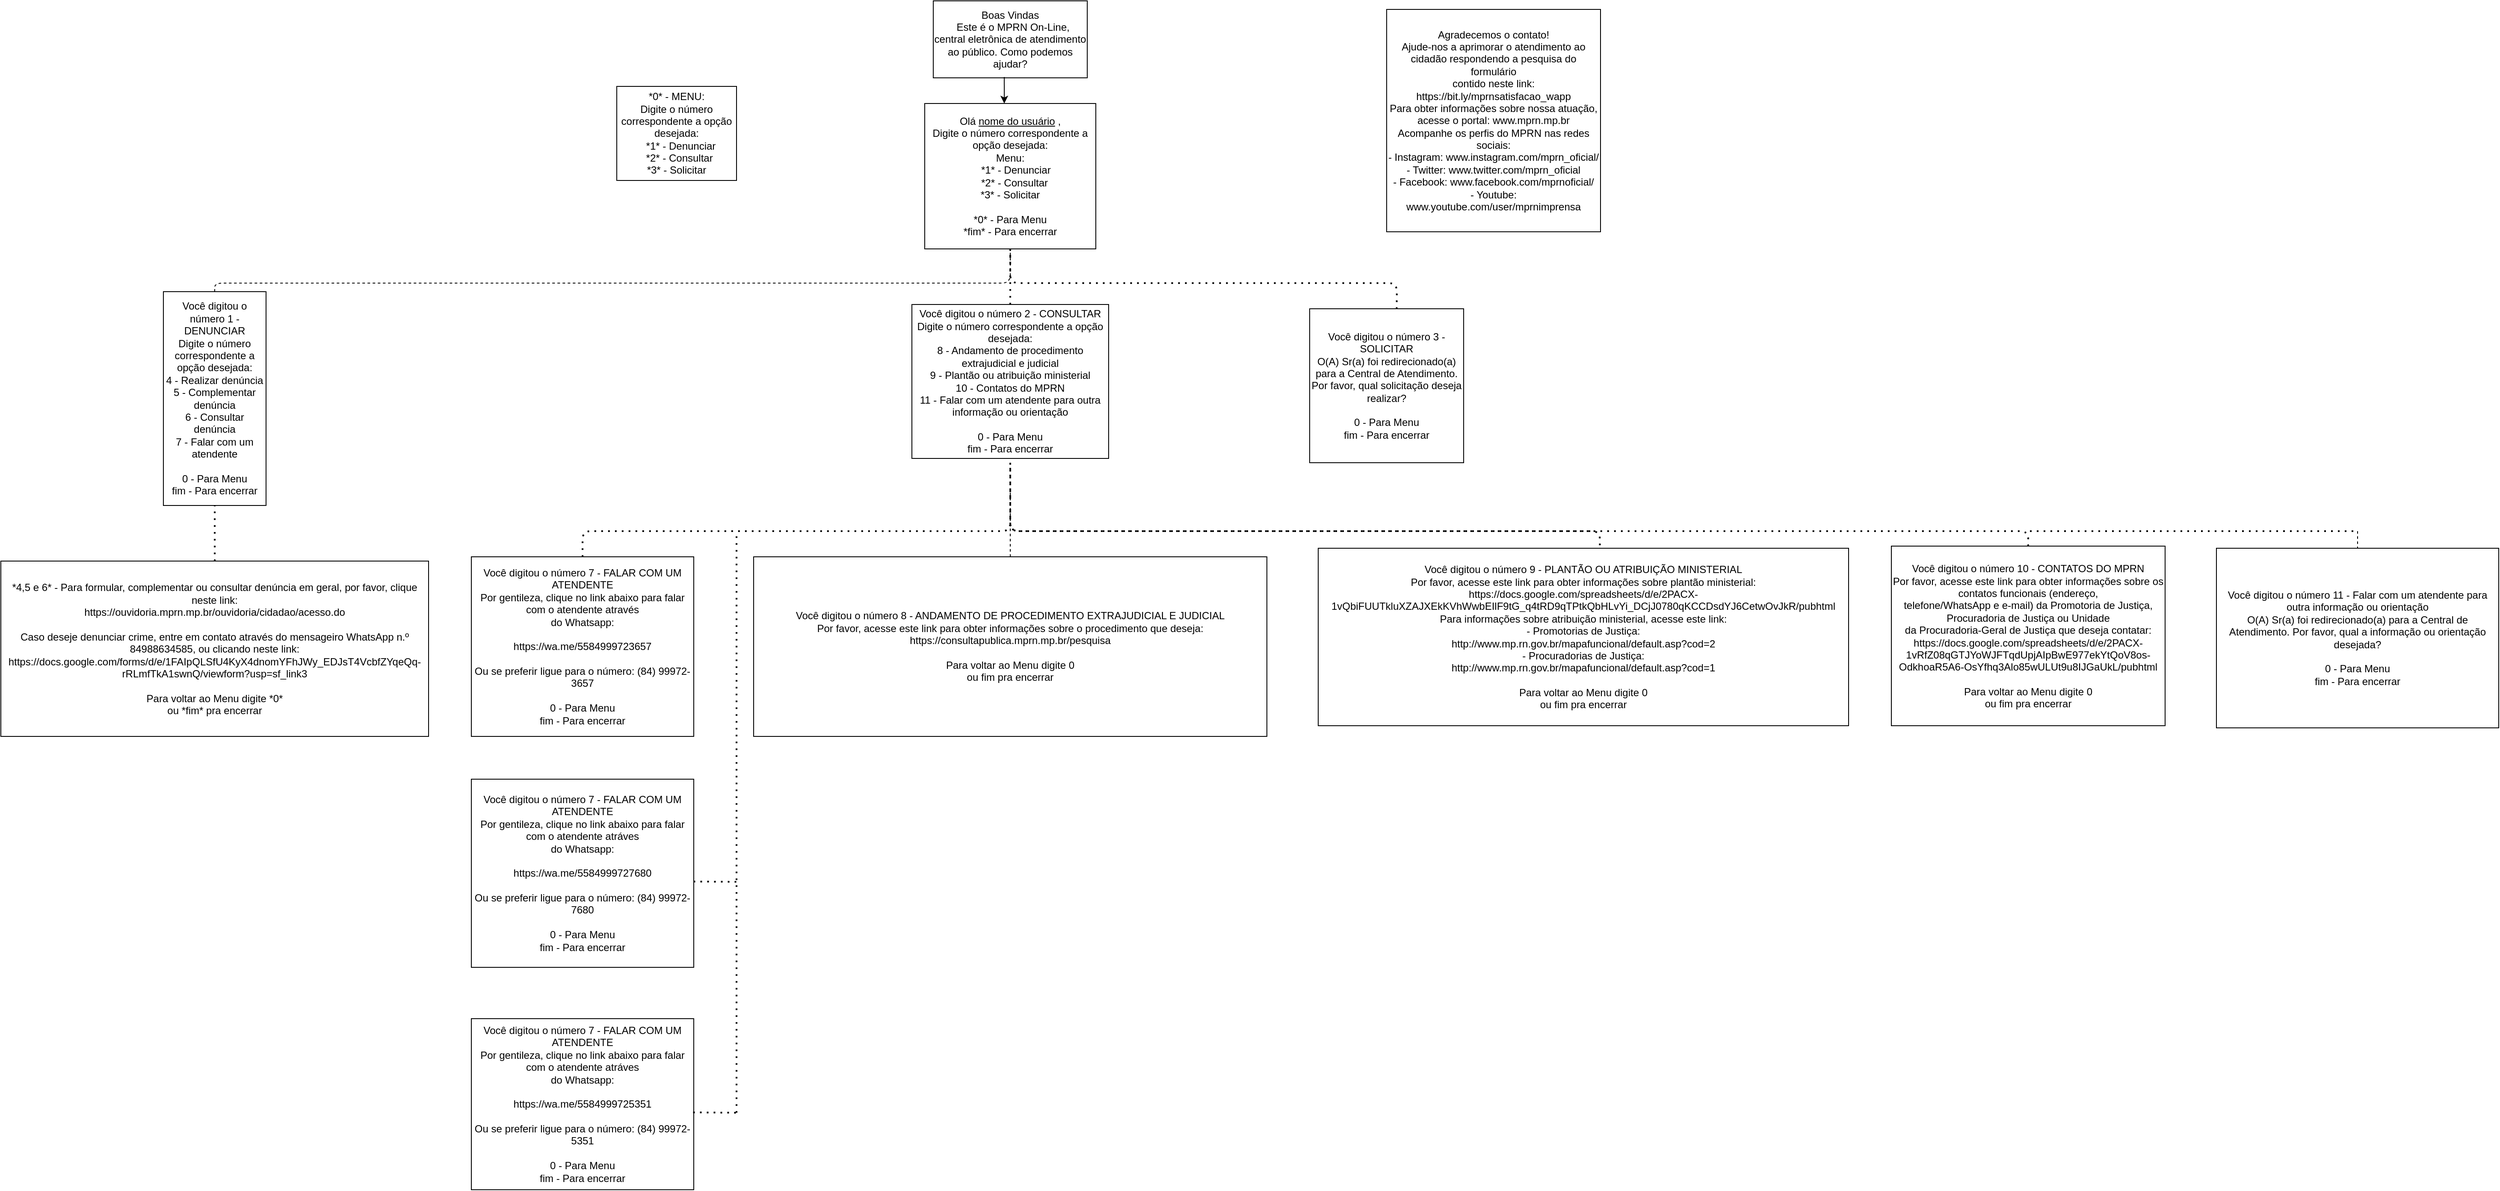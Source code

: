<mxfile version="15.3.1" type="device"><diagram id="q7owTM8AQFJEp-Hqxyan" name="Page-1"><mxGraphModel dx="2041" dy="1053" grid="1" gridSize="10" guides="1" tooltips="1" connect="1" arrows="1" fold="1" page="1" pageScale="1" pageWidth="827" pageHeight="1169" math="0" shadow="0"><root><mxCell id="0"/><mxCell id="1" parent="0"/><mxCell id="m4rzZLs_CbA-1NaPY5hF-1" value="Boas Vindas&lt;br&gt;&lt;div&gt;&amp;nbsp; Este é o MPRN On-Line, central eletrônica de atendimento ao público. Como podemos&lt;/div&gt;&lt;div&gt;ajudar?&lt;/div&gt;" style="rounded=0;whiteSpace=wrap;html=1;" vertex="1" parent="1"><mxGeometry x="1350" y="310" width="180" height="90" as="geometry"/></mxCell><mxCell id="m4rzZLs_CbA-1NaPY5hF-2" value="&lt;div&gt;*0* - MENU:&lt;/div&gt;&lt;div&gt;Digite o número correspondente a opção desejada:&lt;/div&gt;&lt;div&gt;&amp;nbsp; &amp;nbsp;*1* - Denunciar&lt;/div&gt;&lt;div&gt;&amp;nbsp; *2* - Consultar&lt;/div&gt;&lt;div&gt;*3* - Solicitar&lt;/div&gt;" style="rounded=0;whiteSpace=wrap;html=1;" vertex="1" parent="1"><mxGeometry x="980" y="410" width="140" height="110" as="geometry"/></mxCell><mxCell id="m4rzZLs_CbA-1NaPY5hF-3" value="&lt;div&gt;Olá &lt;u&gt;nome do usuário&lt;/u&gt; ,&lt;/div&gt;&lt;div&gt;Digite o número correspondente a opção desejada:&lt;/div&gt;&lt;div&gt;Menu:&lt;/div&gt;&lt;div&gt;&amp;nbsp; &amp;nbsp; *1* - Denunciar&lt;/div&gt;&lt;div&gt;&amp;nbsp; &amp;nbsp;*2* - Consultar&lt;/div&gt;&lt;div&gt;&lt;span&gt;*3* - Solicitar&lt;/span&gt;&lt;/div&gt;&lt;div&gt;&lt;br&gt;&lt;/div&gt;&lt;div&gt;*0* - Para Menu&lt;/div&gt;&lt;div&gt;*fim* - Para encerrar&lt;/div&gt;" style="rounded=0;whiteSpace=wrap;html=1;" vertex="1" parent="1"><mxGeometry x="1340" y="430" width="200" height="170" as="geometry"/></mxCell><mxCell id="m4rzZLs_CbA-1NaPY5hF-4" value="" style="endArrow=classic;html=1;exitX=0.461;exitY=0.989;exitDx=0;exitDy=0;exitPerimeter=0;entryX=0.465;entryY=0;entryDx=0;entryDy=0;entryPerimeter=0;" edge="1" parent="1" source="m4rzZLs_CbA-1NaPY5hF-1" target="m4rzZLs_CbA-1NaPY5hF-3"><mxGeometry width="50" height="50" relative="1" as="geometry"><mxPoint x="1440" y="580" as="sourcePoint"/><mxPoint x="1490" y="530" as="targetPoint"/></mxGeometry></mxCell><mxCell id="m4rzZLs_CbA-1NaPY5hF-5" value="&lt;div&gt;Você digitou o número 1 - DENUNCIAR&lt;/div&gt;&lt;div&gt;Digite o número correspondente a opção desejada:&lt;/div&gt;&lt;div&gt;4 - Realizar denúncia&lt;/div&gt;&lt;div&gt;5 - Complementar denúncia&lt;/div&gt;&lt;div&gt;6 - Consultar denúncia&lt;/div&gt;&lt;div&gt;7 - Falar com um atendente&lt;/div&gt;&lt;div&gt;&lt;br&gt;&lt;/div&gt;&lt;div&gt;0 - Para Menu&lt;/div&gt;&lt;div&gt;fim - Para encerrar&lt;/div&gt;" style="rounded=0;whiteSpace=wrap;html=1;" vertex="1" parent="1"><mxGeometry x="450" y="650" width="120" height="250" as="geometry"/></mxCell><mxCell id="m4rzZLs_CbA-1NaPY5hF-6" value="&lt;div&gt;*4,5 e 6* - Para formular, complementar ou consultar denúncia em geral, por favor, clique neste link:&lt;/div&gt;&lt;div&gt;https://ouvidoria.mprn.mp.br/ouvidoria/cidadao/acesso.do&lt;/div&gt;&lt;div&gt;&lt;br&gt;&lt;/div&gt;&lt;div&gt;Caso deseje denunciar crime, entre em contato através do mensageiro WhatsApp n.º 84988634585, ou clicando neste link:&lt;/div&gt;&lt;div&gt;https://docs.google.com/forms/d/e/1FAIpQLSfU4KyX4dnomYFhJWy_EDJsT4VcbfZYqeQq-rRLmfTkA1swnQ/viewform?usp=sf_link3&lt;/div&gt;&lt;div&gt;&lt;br&gt;&lt;/div&gt;&lt;div&gt;Para voltar ao Menu digite *0*&lt;/div&gt;&lt;div&gt;ou *fim* pra encerrar&lt;/div&gt;" style="rounded=0;whiteSpace=wrap;html=1;" vertex="1" parent="1"><mxGeometry x="260" y="965" width="500" height="205" as="geometry"/></mxCell><mxCell id="m4rzZLs_CbA-1NaPY5hF-7" value="" style="endArrow=none;dashed=1;html=1;exitX=0.5;exitY=0;exitDx=0;exitDy=0;" edge="1" parent="1" source="m4rzZLs_CbA-1NaPY5hF-5"><mxGeometry width="50" height="50" relative="1" as="geometry"><mxPoint x="1430" y="760" as="sourcePoint"/><mxPoint x="1440" y="600" as="targetPoint"/><Array as="points"><mxPoint x="510" y="640"/><mxPoint x="750" y="640"/><mxPoint x="970" y="640"/><mxPoint x="1210" y="640"/><mxPoint x="1440" y="640"/><mxPoint x="1440" y="600"/></Array></mxGeometry></mxCell><mxCell id="m4rzZLs_CbA-1NaPY5hF-8" value="" style="endArrow=none;dashed=1;html=1;dashPattern=1 3;strokeWidth=2;exitX=0.5;exitY=0;exitDx=0;exitDy=0;entryX=0.5;entryY=1;entryDx=0;entryDy=0;" edge="1" parent="1" source="m4rzZLs_CbA-1NaPY5hF-6" target="m4rzZLs_CbA-1NaPY5hF-5"><mxGeometry width="50" height="50" relative="1" as="geometry"><mxPoint x="550" y="950.0" as="sourcePoint"/><mxPoint x="1010" y="900" as="targetPoint"/><Array as="points"/></mxGeometry></mxCell><mxCell id="m4rzZLs_CbA-1NaPY5hF-9" value="&lt;div&gt;Você digitou o número 2 - CONSULTAR&lt;/div&gt;&lt;div&gt;Digite o número correspondente a opção desejada:&lt;/div&gt;&lt;div&gt;8 - Andamento de procedimento extrajudicial e judicial&lt;/div&gt;&lt;div&gt;9 - Plantão ou atribuição ministerial&lt;/div&gt;&lt;div&gt;10 - Contatos do MPRN&lt;/div&gt;&lt;div&gt;11 - Falar com um atendente para outra informação ou orientação&lt;/div&gt;&lt;div&gt;&lt;br&gt;&lt;/div&gt;&lt;div&gt;0 - Para Menu&lt;/div&gt;&lt;div&gt;fim - Para encerrar&lt;/div&gt;" style="rounded=0;whiteSpace=wrap;html=1;" vertex="1" parent="1"><mxGeometry x="1325" y="665" width="230" height="180" as="geometry"/></mxCell><mxCell id="m4rzZLs_CbA-1NaPY5hF-10" value="&lt;div&gt;Você digitou o número 7 - FALAR COM UM ATENDENTE&lt;/div&gt;&lt;div&gt;Por gentileza, clique no link abaixo para falar com o atendente através&lt;/div&gt;&lt;div&gt;do Whatsapp:&lt;/div&gt;&lt;div&gt;&lt;br&gt;&lt;/div&gt;&lt;div&gt;https://wa.me/5584999723657&lt;/div&gt;&lt;div&gt;&lt;br&gt;&lt;/div&gt;&lt;div&gt;Ou se preferir ligue para o número: (84) 99972-3657&lt;/div&gt;&lt;div&gt;&lt;br&gt;&lt;/div&gt;&lt;div&gt;0 - Para Menu&lt;/div&gt;&lt;div&gt;fim - Para encerrar&lt;/div&gt;" style="rounded=0;whiteSpace=wrap;html=1;" vertex="1" parent="1"><mxGeometry x="810" y="960" width="260" height="210" as="geometry"/></mxCell><mxCell id="m4rzZLs_CbA-1NaPY5hF-11" value="" style="endArrow=none;dashed=1;html=1;dashPattern=1 3;strokeWidth=2;entryX=0.5;entryY=1;entryDx=0;entryDy=0;exitX=0.5;exitY=0;exitDx=0;exitDy=0;" edge="1" parent="1" source="m4rzZLs_CbA-1NaPY5hF-9" target="m4rzZLs_CbA-1NaPY5hF-3"><mxGeometry width="50" height="50" relative="1" as="geometry"><mxPoint x="1530" y="960" as="sourcePoint"/><mxPoint x="1580" y="910" as="targetPoint"/></mxGeometry></mxCell><mxCell id="m4rzZLs_CbA-1NaPY5hF-12" value="" style="endArrow=none;dashed=1;html=1;dashPattern=1 3;strokeWidth=2;entryX=0.5;entryY=1;entryDx=0;entryDy=0;exitX=0.5;exitY=0;exitDx=0;exitDy=0;" edge="1" parent="1" source="m4rzZLs_CbA-1NaPY5hF-10" target="m4rzZLs_CbA-1NaPY5hF-9"><mxGeometry width="50" height="50" relative="1" as="geometry"><mxPoint x="1530" y="960" as="sourcePoint"/><mxPoint x="1580" y="910" as="targetPoint"/><Array as="points"><mxPoint x="940" y="930"/><mxPoint x="1195" y="930"/><mxPoint x="1440" y="930"/></Array></mxGeometry></mxCell><mxCell id="m4rzZLs_CbA-1NaPY5hF-13" value="&lt;div&gt;Você digitou o número 8 - ANDAMENTO DE PROCEDIMENTO EXTRAJUDICIAL E JUDICIAL&lt;/div&gt;&lt;div&gt;Por favor, acesse este link para obter informações sobre o procedimento que deseja:&lt;/div&gt;&lt;div&gt;https://consultapublica.mprn.mp.br/pesquisa&lt;/div&gt;&lt;div&gt;&lt;br&gt;&lt;/div&gt;&lt;div&gt;Para voltar ao Menu digite 0&lt;/div&gt;&lt;div&gt;ou fim pra encerrar&lt;/div&gt;" style="rounded=0;whiteSpace=wrap;html=1;" vertex="1" parent="1"><mxGeometry x="1140" y="960" width="600" height="210" as="geometry"/></mxCell><mxCell id="m4rzZLs_CbA-1NaPY5hF-14" value="" style="endArrow=none;dashed=1;html=1;exitX=0.5;exitY=0;exitDx=0;exitDy=0;" edge="1" parent="1" source="m4rzZLs_CbA-1NaPY5hF-13"><mxGeometry width="50" height="50" relative="1" as="geometry"><mxPoint x="1130" y="1030" as="sourcePoint"/><mxPoint x="1440" y="880" as="targetPoint"/></mxGeometry></mxCell><mxCell id="m4rzZLs_CbA-1NaPY5hF-15" value="&lt;div&gt;Você digitou o número 9 - PLANTÃO OU ATRIBUIÇÃO MINISTERIAL&lt;/div&gt;&lt;div&gt;Por favor, acesse este link para obter informações sobre plantão ministerial:&lt;/div&gt;&lt;div&gt;https://docs.google.com/spreadsheets/d/e/2PACX-1vQbiFUUTkluXZAJXEkKVhWwbEIlF9tG_q4tRD9qTPtkQbHLvYi_DCjJ0780qKCCDsdYJ6CetwOvJkR/pubhtml&lt;/div&gt;&lt;div&gt;Para informações sobre atribuição ministerial, acesse este link:&lt;/div&gt;&lt;div&gt;- Promotorias de Justiça:&lt;/div&gt;&lt;div&gt;http://www.mp.rn.gov.br/mapafuncional/default.asp?cod=2&lt;/div&gt;&lt;div&gt;- Procuradorias de Justiça:&lt;/div&gt;&lt;div&gt;http://www.mp.rn.gov.br/mapafuncional/default.asp?cod=1&lt;/div&gt;&lt;div&gt;&lt;br&gt;&lt;/div&gt;&lt;div&gt;Para voltar ao Menu digite 0&lt;/div&gt;&lt;div&gt;ou fim pra encerrar&lt;/div&gt;" style="rounded=0;whiteSpace=wrap;html=1;" vertex="1" parent="1"><mxGeometry x="1800" y="950" width="620" height="207.5" as="geometry"/></mxCell><mxCell id="m4rzZLs_CbA-1NaPY5hF-16" value="" style="endArrow=none;dashed=1;html=1;dashPattern=1 3;strokeWidth=2;entryX=0.5;entryY=1;entryDx=0;entryDy=0;exitX=0.531;exitY=-0.017;exitDx=0;exitDy=0;exitPerimeter=0;" edge="1" parent="1" source="m4rzZLs_CbA-1NaPY5hF-15" target="m4rzZLs_CbA-1NaPY5hF-9"><mxGeometry width="50" height="50" relative="1" as="geometry"><mxPoint x="1410" y="970" as="sourcePoint"/><mxPoint x="1460" y="920" as="targetPoint"/><Array as="points"><mxPoint x="2129" y="930"/><mxPoint x="1985" y="930"/><mxPoint x="1440" y="930"/></Array></mxGeometry></mxCell><mxCell id="m4rzZLs_CbA-1NaPY5hF-17" value="&lt;div&gt;Você digitou o número 3 - SOLICITAR&lt;/div&gt;&lt;div&gt;O(A) Sr(a) foi redirecionado(a) para a Central de Atendimento. Por favor, qual solicitação deseja realizar?&lt;/div&gt;&lt;div&gt;&lt;br&gt;&lt;/div&gt;&lt;div&gt;0 - Para Menu&lt;/div&gt;&lt;div&gt;fim - Para encerrar&lt;/div&gt;" style="rounded=0;whiteSpace=wrap;html=1;" vertex="1" parent="1"><mxGeometry x="1790" y="670" width="180" height="180" as="geometry"/></mxCell><mxCell id="m4rzZLs_CbA-1NaPY5hF-18" value="" style="endArrow=none;dashed=1;html=1;dashPattern=1 3;strokeWidth=2;entryX=0.5;entryY=1;entryDx=0;entryDy=0;exitX=0.565;exitY=0.001;exitDx=0;exitDy=0;exitPerimeter=0;" edge="1" parent="1" source="m4rzZLs_CbA-1NaPY5hF-17" target="m4rzZLs_CbA-1NaPY5hF-3"><mxGeometry width="50" height="50" relative="1" as="geometry"><mxPoint x="1530" y="770" as="sourcePoint"/><mxPoint x="1580" y="720" as="targetPoint"/><Array as="points"><mxPoint x="1892" y="640"/><mxPoint x="1440" y="640"/></Array></mxGeometry></mxCell><mxCell id="m4rzZLs_CbA-1NaPY5hF-19" value="&lt;div&gt;Você digitou o número 10 - CONTATOS DO MPRN&lt;/div&gt;&lt;div&gt;Por favor, acesse este link para obter informações sobre os contatos funcionais (endereço,&lt;/div&gt;&lt;div&gt;telefone/WhatsApp e e-mail) da Promotoria de Justiça, Procuradoria de Justiça ou Unidade&lt;/div&gt;&lt;div&gt;da Procuradoria-Geral de Justiça que deseja contatar:&lt;/div&gt;&lt;div&gt;https://docs.google.com/spreadsheets/d/e/2PACX-1vRfZ08qGTJYoWJFTqdUpjAIpBwE977ekYtQoV8os-OdkhoaR5A6-OsYfhq3Alo85wULUt9u8IJGaUkL/pubhtml&lt;/div&gt;&lt;div&gt;&lt;br&gt;&lt;/div&gt;&lt;div&gt;Para voltar ao Menu digite 0&lt;/div&gt;&lt;div&gt;ou fim pra encerrar&lt;/div&gt;" style="rounded=0;whiteSpace=wrap;html=1;" vertex="1" parent="1"><mxGeometry x="2470" y="947.5" width="320" height="210" as="geometry"/></mxCell><mxCell id="m4rzZLs_CbA-1NaPY5hF-20" value="" style="endArrow=none;dashed=1;html=1;dashPattern=1 3;strokeWidth=2;exitX=0.5;exitY=0;exitDx=0;exitDy=0;" edge="1" parent="1" source="m4rzZLs_CbA-1NaPY5hF-19"><mxGeometry width="50" height="50" relative="1" as="geometry"><mxPoint x="2300" y="1010" as="sourcePoint"/><mxPoint x="1440" y="850" as="targetPoint"/><Array as="points"><mxPoint x="2630" y="930"/><mxPoint x="2565" y="930"/><mxPoint x="2315" y="930"/><mxPoint x="1440" y="930"/></Array></mxGeometry></mxCell><mxCell id="m4rzZLs_CbA-1NaPY5hF-21" value="&lt;div&gt;Agradecemos o contato!&lt;/div&gt;&lt;div&gt;Ajude-nos a aprimorar o atendimento ao cidadão respondendo a pesquisa do formulário&lt;/div&gt;&lt;div&gt;contido neste link: https://bit.ly/mprnsatisfacao_wapp&lt;/div&gt;&lt;div&gt;Para obter informações sobre nossa atuação, acesse o portal: www.mprn.mp.br&lt;/div&gt;&lt;div&gt;Acompanhe os perfis do MPRN nas redes sociais:&lt;/div&gt;&lt;div&gt;- Instagram: www.instagram.com/mprn_oficial/&lt;/div&gt;&lt;div&gt;- Twitter: www.twitter.com/mprn_oficial&lt;/div&gt;&lt;div&gt;- Facebook: www.facebook.com/mprnoficial/&lt;/div&gt;&lt;div&gt;- Youtube: www.youtube.com/user/mprnimprensa&lt;/div&gt;" style="rounded=0;whiteSpace=wrap;html=1;" vertex="1" parent="1"><mxGeometry x="1880" y="320" width="250" height="260" as="geometry"/></mxCell><mxCell id="m4rzZLs_CbA-1NaPY5hF-22" value="&lt;div&gt;Você digitou o número 7 - FALAR COM UM ATENDENTE&lt;/div&gt;&lt;div&gt;Por gentileza, clique no link abaixo para falar com o atendente atráves&lt;/div&gt;&lt;div&gt;do Whatsapp:&lt;/div&gt;&lt;div&gt;&lt;br&gt;&lt;/div&gt;&lt;div&gt;https://wa.me/5584999727680&lt;/div&gt;&lt;div&gt;&lt;br&gt;&lt;/div&gt;&lt;div&gt;Ou se preferir ligue para o número: (84) 99972-7680&lt;/div&gt;&lt;div&gt;&lt;br&gt;&lt;/div&gt;&lt;div&gt;0 - Para Menu&lt;/div&gt;&lt;div&gt;fim - Para encerrar&lt;/div&gt;" style="rounded=0;whiteSpace=wrap;html=1;" vertex="1" parent="1"><mxGeometry x="810" y="1220" width="260" height="220" as="geometry"/></mxCell><mxCell id="m4rzZLs_CbA-1NaPY5hF-23" value="&lt;div&gt;Você digitou o número 7 - FALAR COM UM ATENDENTE&lt;/div&gt;&lt;div&gt;Por gentileza, clique no link abaixo para falar com o atendente atráves&lt;/div&gt;&lt;div&gt;do Whatsapp:&lt;/div&gt;&lt;div&gt;&lt;br&gt;&lt;/div&gt;&lt;div&gt;https://wa.me/5584999725351&lt;/div&gt;&lt;div&gt;&lt;br&gt;&lt;/div&gt;&lt;div&gt;Ou se preferir ligue para o número: (84) 99972-5351&lt;/div&gt;&lt;div&gt;&lt;br&gt;&lt;/div&gt;&lt;div&gt;0 - Para Menu&lt;/div&gt;&lt;div&gt;fim - Para encerrar&lt;/div&gt;" style="rounded=0;whiteSpace=wrap;html=1;" vertex="1" parent="1"><mxGeometry x="810" y="1500" width="260" height="200" as="geometry"/></mxCell><mxCell id="m4rzZLs_CbA-1NaPY5hF-24" value="" style="endArrow=none;dashed=1;html=1;dashPattern=1 3;strokeWidth=2;" edge="1" parent="1"><mxGeometry width="50" height="50" relative="1" as="geometry"><mxPoint x="1120" y="1610" as="sourcePoint"/><mxPoint x="1120" y="930" as="targetPoint"/></mxGeometry></mxCell><mxCell id="m4rzZLs_CbA-1NaPY5hF-26" value="" style="endArrow=none;dashed=1;html=1;dashPattern=1 3;strokeWidth=2;exitX=0.997;exitY=0.548;exitDx=0;exitDy=0;exitPerimeter=0;" edge="1" parent="1" source="m4rzZLs_CbA-1NaPY5hF-23"><mxGeometry width="50" height="50" relative="1" as="geometry"><mxPoint x="860" y="1360" as="sourcePoint"/><mxPoint x="1120" y="1610" as="targetPoint"/></mxGeometry></mxCell><mxCell id="m4rzZLs_CbA-1NaPY5hF-27" value="" style="endArrow=none;dashed=1;html=1;dashPattern=1 3;strokeWidth=2;exitX=0.999;exitY=0.544;exitDx=0;exitDy=0;exitPerimeter=0;" edge="1" parent="1" source="m4rzZLs_CbA-1NaPY5hF-22"><mxGeometry width="50" height="50" relative="1" as="geometry"><mxPoint x="930" y="1340" as="sourcePoint"/><mxPoint x="1120" y="1340" as="targetPoint"/></mxGeometry></mxCell><mxCell id="m4rzZLs_CbA-1NaPY5hF-28" value="&lt;div&gt;Você digitou o número 11 - Falar com um atendente para outra informação ou orientação&lt;/div&gt;&lt;div&gt;O(A) Sr(a) foi redirecionado(a) para a Central de Atendimento. Por favor, qual a informação ou orientação desejada?&lt;/div&gt;&lt;div&gt;&lt;br&gt;&lt;/div&gt;&lt;div&gt;0 - Para Menu&lt;/div&gt;&lt;div&gt;fim - Para encerrar&lt;/div&gt;" style="rounded=0;whiteSpace=wrap;html=1;" vertex="1" parent="1"><mxGeometry x="2850" y="950" width="330" height="210" as="geometry"/></mxCell><mxCell id="m4rzZLs_CbA-1NaPY5hF-29" value="" style="endArrow=none;dashed=1;html=1;dashPattern=1 3;strokeWidth=2;" edge="1" parent="1"><mxGeometry width="50" height="50" relative="1" as="geometry"><mxPoint x="3010" y="930" as="sourcePoint"/><mxPoint x="2630" y="930" as="targetPoint"/></mxGeometry></mxCell><mxCell id="m4rzZLs_CbA-1NaPY5hF-31" value="" style="endArrow=none;dashed=1;html=1;entryX=0.5;entryY=0;entryDx=0;entryDy=0;" edge="1" parent="1" target="m4rzZLs_CbA-1NaPY5hF-28"><mxGeometry width="50" height="50" relative="1" as="geometry"><mxPoint x="3015" y="930" as="sourcePoint"/><mxPoint x="2890" y="910" as="targetPoint"/></mxGeometry></mxCell></root></mxGraphModel></diagram></mxfile>